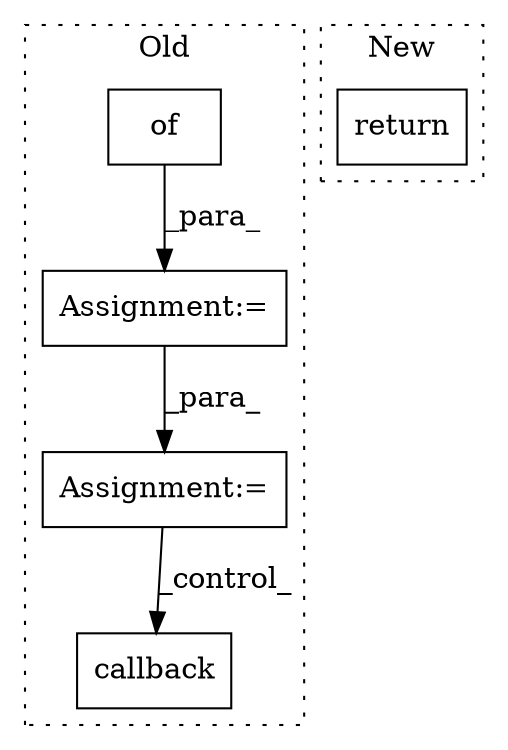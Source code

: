 digraph G {
subgraph cluster0 {
1 [label="callback" a="32" s="21553,21571" l="9,1" shape="box"];
3 [label="of" a="32" s="21412" l="4" shape="box"];
4 [label="Assignment:=" a="7" s="21423,21517" l="66,2" shape="box"];
5 [label="Assignment:=" a="7" s="21364" l="1" shape="box"];
label = "Old";
style="dotted";
}
subgraph cluster1 {
2 [label="return" a="41" s="22241" l="7" shape="box"];
label = "New";
style="dotted";
}
3 -> 5 [label="_para_"];
4 -> 1 [label="_control_"];
5 -> 4 [label="_para_"];
}